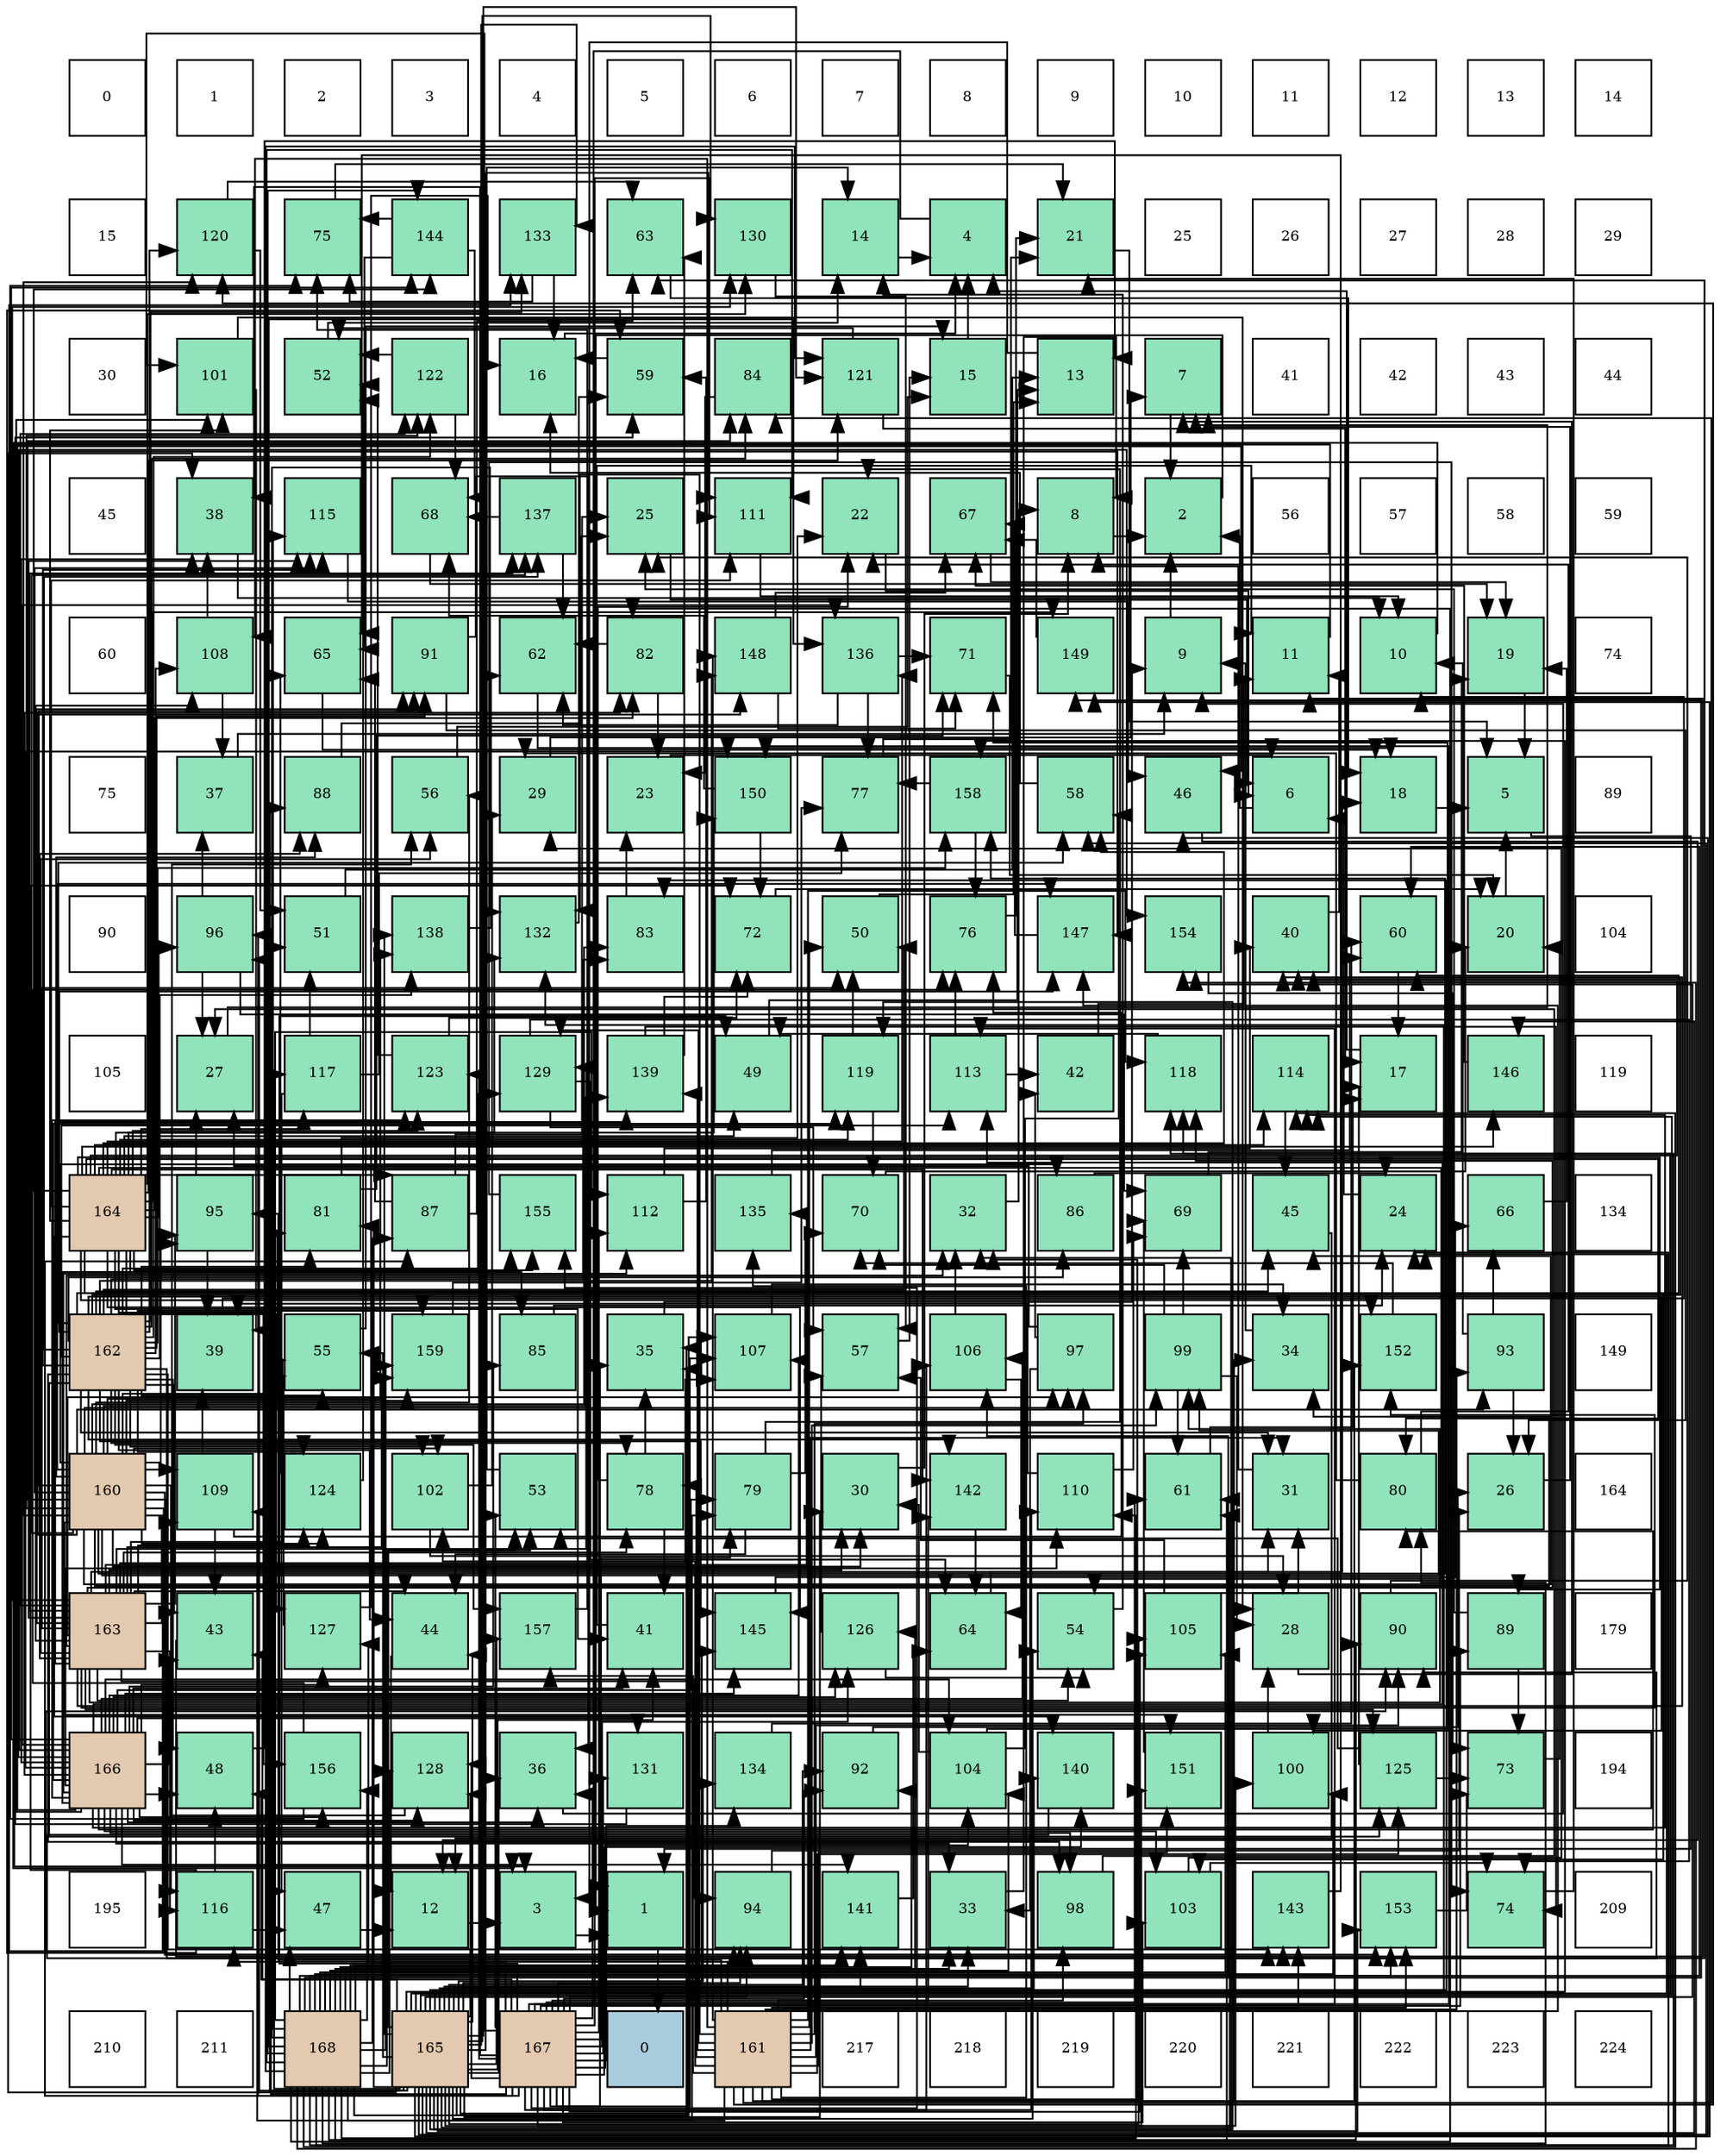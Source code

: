 digraph layout{
 rankdir=TB;
 splines=ortho;
 node [style=filled shape=square fixedsize=true width=0.6];
0[label="0", fontsize=8, fillcolor="#ffffff"];
1[label="1", fontsize=8, fillcolor="#ffffff"];
2[label="2", fontsize=8, fillcolor="#ffffff"];
3[label="3", fontsize=8, fillcolor="#ffffff"];
4[label="4", fontsize=8, fillcolor="#ffffff"];
5[label="5", fontsize=8, fillcolor="#ffffff"];
6[label="6", fontsize=8, fillcolor="#ffffff"];
7[label="7", fontsize=8, fillcolor="#ffffff"];
8[label="8", fontsize=8, fillcolor="#ffffff"];
9[label="9", fontsize=8, fillcolor="#ffffff"];
10[label="10", fontsize=8, fillcolor="#ffffff"];
11[label="11", fontsize=8, fillcolor="#ffffff"];
12[label="12", fontsize=8, fillcolor="#ffffff"];
13[label="13", fontsize=8, fillcolor="#ffffff"];
14[label="14", fontsize=8, fillcolor="#ffffff"];
15[label="15", fontsize=8, fillcolor="#ffffff"];
16[label="120", fontsize=8, fillcolor="#91e3bb"];
17[label="75", fontsize=8, fillcolor="#91e3bb"];
18[label="144", fontsize=8, fillcolor="#91e3bb"];
19[label="133", fontsize=8, fillcolor="#91e3bb"];
20[label="63", fontsize=8, fillcolor="#91e3bb"];
21[label="130", fontsize=8, fillcolor="#91e3bb"];
22[label="14", fontsize=8, fillcolor="#91e3bb"];
23[label="4", fontsize=8, fillcolor="#91e3bb"];
24[label="21", fontsize=8, fillcolor="#91e3bb"];
25[label="25", fontsize=8, fillcolor="#ffffff"];
26[label="26", fontsize=8, fillcolor="#ffffff"];
27[label="27", fontsize=8, fillcolor="#ffffff"];
28[label="28", fontsize=8, fillcolor="#ffffff"];
29[label="29", fontsize=8, fillcolor="#ffffff"];
30[label="30", fontsize=8, fillcolor="#ffffff"];
31[label="101", fontsize=8, fillcolor="#91e3bb"];
32[label="52", fontsize=8, fillcolor="#91e3bb"];
33[label="122", fontsize=8, fillcolor="#91e3bb"];
34[label="16", fontsize=8, fillcolor="#91e3bb"];
35[label="59", fontsize=8, fillcolor="#91e3bb"];
36[label="84", fontsize=8, fillcolor="#91e3bb"];
37[label="121", fontsize=8, fillcolor="#91e3bb"];
38[label="15", fontsize=8, fillcolor="#91e3bb"];
39[label="13", fontsize=8, fillcolor="#91e3bb"];
40[label="7", fontsize=8, fillcolor="#91e3bb"];
41[label="41", fontsize=8, fillcolor="#ffffff"];
42[label="42", fontsize=8, fillcolor="#ffffff"];
43[label="43", fontsize=8, fillcolor="#ffffff"];
44[label="44", fontsize=8, fillcolor="#ffffff"];
45[label="45", fontsize=8, fillcolor="#ffffff"];
46[label="38", fontsize=8, fillcolor="#91e3bb"];
47[label="115", fontsize=8, fillcolor="#91e3bb"];
48[label="68", fontsize=8, fillcolor="#91e3bb"];
49[label="137", fontsize=8, fillcolor="#91e3bb"];
50[label="25", fontsize=8, fillcolor="#91e3bb"];
51[label="111", fontsize=8, fillcolor="#91e3bb"];
52[label="22", fontsize=8, fillcolor="#91e3bb"];
53[label="67", fontsize=8, fillcolor="#91e3bb"];
54[label="8", fontsize=8, fillcolor="#91e3bb"];
55[label="2", fontsize=8, fillcolor="#91e3bb"];
56[label="56", fontsize=8, fillcolor="#ffffff"];
57[label="57", fontsize=8, fillcolor="#ffffff"];
58[label="58", fontsize=8, fillcolor="#ffffff"];
59[label="59", fontsize=8, fillcolor="#ffffff"];
60[label="60", fontsize=8, fillcolor="#ffffff"];
61[label="108", fontsize=8, fillcolor="#91e3bb"];
62[label="65", fontsize=8, fillcolor="#91e3bb"];
63[label="91", fontsize=8, fillcolor="#91e3bb"];
64[label="62", fontsize=8, fillcolor="#91e3bb"];
65[label="82", fontsize=8, fillcolor="#91e3bb"];
66[label="148", fontsize=8, fillcolor="#91e3bb"];
67[label="136", fontsize=8, fillcolor="#91e3bb"];
68[label="71", fontsize=8, fillcolor="#91e3bb"];
69[label="149", fontsize=8, fillcolor="#91e3bb"];
70[label="9", fontsize=8, fillcolor="#91e3bb"];
71[label="11", fontsize=8, fillcolor="#91e3bb"];
72[label="10", fontsize=8, fillcolor="#91e3bb"];
73[label="19", fontsize=8, fillcolor="#91e3bb"];
74[label="74", fontsize=8, fillcolor="#ffffff"];
75[label="75", fontsize=8, fillcolor="#ffffff"];
76[label="37", fontsize=8, fillcolor="#91e3bb"];
77[label="88", fontsize=8, fillcolor="#91e3bb"];
78[label="56", fontsize=8, fillcolor="#91e3bb"];
79[label="29", fontsize=8, fillcolor="#91e3bb"];
80[label="23", fontsize=8, fillcolor="#91e3bb"];
81[label="150", fontsize=8, fillcolor="#91e3bb"];
82[label="77", fontsize=8, fillcolor="#91e3bb"];
83[label="158", fontsize=8, fillcolor="#91e3bb"];
84[label="58", fontsize=8, fillcolor="#91e3bb"];
85[label="46", fontsize=8, fillcolor="#91e3bb"];
86[label="6", fontsize=8, fillcolor="#91e3bb"];
87[label="18", fontsize=8, fillcolor="#91e3bb"];
88[label="5", fontsize=8, fillcolor="#91e3bb"];
89[label="89", fontsize=8, fillcolor="#ffffff"];
90[label="90", fontsize=8, fillcolor="#ffffff"];
91[label="96", fontsize=8, fillcolor="#91e3bb"];
92[label="51", fontsize=8, fillcolor="#91e3bb"];
93[label="138", fontsize=8, fillcolor="#91e3bb"];
94[label="132", fontsize=8, fillcolor="#91e3bb"];
95[label="83", fontsize=8, fillcolor="#91e3bb"];
96[label="72", fontsize=8, fillcolor="#91e3bb"];
97[label="50", fontsize=8, fillcolor="#91e3bb"];
98[label="76", fontsize=8, fillcolor="#91e3bb"];
99[label="147", fontsize=8, fillcolor="#91e3bb"];
100[label="154", fontsize=8, fillcolor="#91e3bb"];
101[label="40", fontsize=8, fillcolor="#91e3bb"];
102[label="60", fontsize=8, fillcolor="#91e3bb"];
103[label="20", fontsize=8, fillcolor="#91e3bb"];
104[label="104", fontsize=8, fillcolor="#ffffff"];
105[label="105", fontsize=8, fillcolor="#ffffff"];
106[label="27", fontsize=8, fillcolor="#91e3bb"];
107[label="117", fontsize=8, fillcolor="#91e3bb"];
108[label="123", fontsize=8, fillcolor="#91e3bb"];
109[label="129", fontsize=8, fillcolor="#91e3bb"];
110[label="139", fontsize=8, fillcolor="#91e3bb"];
111[label="49", fontsize=8, fillcolor="#91e3bb"];
112[label="119", fontsize=8, fillcolor="#91e3bb"];
113[label="113", fontsize=8, fillcolor="#91e3bb"];
114[label="42", fontsize=8, fillcolor="#91e3bb"];
115[label="118", fontsize=8, fillcolor="#91e3bb"];
116[label="114", fontsize=8, fillcolor="#91e3bb"];
117[label="17", fontsize=8, fillcolor="#91e3bb"];
118[label="146", fontsize=8, fillcolor="#91e3bb"];
119[label="119", fontsize=8, fillcolor="#ffffff"];
120[label="164", fontsize=8, fillcolor="#e3c9af"];
121[label="95", fontsize=8, fillcolor="#91e3bb"];
122[label="81", fontsize=8, fillcolor="#91e3bb"];
123[label="87", fontsize=8, fillcolor="#91e3bb"];
124[label="155", fontsize=8, fillcolor="#91e3bb"];
125[label="112", fontsize=8, fillcolor="#91e3bb"];
126[label="135", fontsize=8, fillcolor="#91e3bb"];
127[label="70", fontsize=8, fillcolor="#91e3bb"];
128[label="32", fontsize=8, fillcolor="#91e3bb"];
129[label="86", fontsize=8, fillcolor="#91e3bb"];
130[label="69", fontsize=8, fillcolor="#91e3bb"];
131[label="45", fontsize=8, fillcolor="#91e3bb"];
132[label="24", fontsize=8, fillcolor="#91e3bb"];
133[label="66", fontsize=8, fillcolor="#91e3bb"];
134[label="134", fontsize=8, fillcolor="#ffffff"];
135[label="162", fontsize=8, fillcolor="#e3c9af"];
136[label="39", fontsize=8, fillcolor="#91e3bb"];
137[label="55", fontsize=8, fillcolor="#91e3bb"];
138[label="159", fontsize=8, fillcolor="#91e3bb"];
139[label="85", fontsize=8, fillcolor="#91e3bb"];
140[label="35", fontsize=8, fillcolor="#91e3bb"];
141[label="107", fontsize=8, fillcolor="#91e3bb"];
142[label="57", fontsize=8, fillcolor="#91e3bb"];
143[label="106", fontsize=8, fillcolor="#91e3bb"];
144[label="97", fontsize=8, fillcolor="#91e3bb"];
145[label="99", fontsize=8, fillcolor="#91e3bb"];
146[label="34", fontsize=8, fillcolor="#91e3bb"];
147[label="152", fontsize=8, fillcolor="#91e3bb"];
148[label="93", fontsize=8, fillcolor="#91e3bb"];
149[label="149", fontsize=8, fillcolor="#ffffff"];
150[label="160", fontsize=8, fillcolor="#e3c9af"];
151[label="109", fontsize=8, fillcolor="#91e3bb"];
152[label="124", fontsize=8, fillcolor="#91e3bb"];
153[label="102", fontsize=8, fillcolor="#91e3bb"];
154[label="53", fontsize=8, fillcolor="#91e3bb"];
155[label="78", fontsize=8, fillcolor="#91e3bb"];
156[label="79", fontsize=8, fillcolor="#91e3bb"];
157[label="30", fontsize=8, fillcolor="#91e3bb"];
158[label="142", fontsize=8, fillcolor="#91e3bb"];
159[label="110", fontsize=8, fillcolor="#91e3bb"];
160[label="61", fontsize=8, fillcolor="#91e3bb"];
161[label="31", fontsize=8, fillcolor="#91e3bb"];
162[label="80", fontsize=8, fillcolor="#91e3bb"];
163[label="26", fontsize=8, fillcolor="#91e3bb"];
164[label="164", fontsize=8, fillcolor="#ffffff"];
165[label="163", fontsize=8, fillcolor="#e3c9af"];
166[label="43", fontsize=8, fillcolor="#91e3bb"];
167[label="127", fontsize=8, fillcolor="#91e3bb"];
168[label="44", fontsize=8, fillcolor="#91e3bb"];
169[label="157", fontsize=8, fillcolor="#91e3bb"];
170[label="41", fontsize=8, fillcolor="#91e3bb"];
171[label="145", fontsize=8, fillcolor="#91e3bb"];
172[label="126", fontsize=8, fillcolor="#91e3bb"];
173[label="64", fontsize=8, fillcolor="#91e3bb"];
174[label="54", fontsize=8, fillcolor="#91e3bb"];
175[label="105", fontsize=8, fillcolor="#91e3bb"];
176[label="28", fontsize=8, fillcolor="#91e3bb"];
177[label="90", fontsize=8, fillcolor="#91e3bb"];
178[label="89", fontsize=8, fillcolor="#91e3bb"];
179[label="179", fontsize=8, fillcolor="#ffffff"];
180[label="166", fontsize=8, fillcolor="#e3c9af"];
181[label="48", fontsize=8, fillcolor="#91e3bb"];
182[label="156", fontsize=8, fillcolor="#91e3bb"];
183[label="128", fontsize=8, fillcolor="#91e3bb"];
184[label="36", fontsize=8, fillcolor="#91e3bb"];
185[label="131", fontsize=8, fillcolor="#91e3bb"];
186[label="134", fontsize=8, fillcolor="#91e3bb"];
187[label="92", fontsize=8, fillcolor="#91e3bb"];
188[label="104", fontsize=8, fillcolor="#91e3bb"];
189[label="140", fontsize=8, fillcolor="#91e3bb"];
190[label="151", fontsize=8, fillcolor="#91e3bb"];
191[label="100", fontsize=8, fillcolor="#91e3bb"];
192[label="125", fontsize=8, fillcolor="#91e3bb"];
193[label="73", fontsize=8, fillcolor="#91e3bb"];
194[label="194", fontsize=8, fillcolor="#ffffff"];
195[label="195", fontsize=8, fillcolor="#ffffff"];
196[label="116", fontsize=8, fillcolor="#91e3bb"];
197[label="47", fontsize=8, fillcolor="#91e3bb"];
198[label="12", fontsize=8, fillcolor="#91e3bb"];
199[label="3", fontsize=8, fillcolor="#91e3bb"];
200[label="1", fontsize=8, fillcolor="#91e3bb"];
201[label="94", fontsize=8, fillcolor="#91e3bb"];
202[label="141", fontsize=8, fillcolor="#91e3bb"];
203[label="33", fontsize=8, fillcolor="#91e3bb"];
204[label="98", fontsize=8, fillcolor="#91e3bb"];
205[label="103", fontsize=8, fillcolor="#91e3bb"];
206[label="143", fontsize=8, fillcolor="#91e3bb"];
207[label="153", fontsize=8, fillcolor="#91e3bb"];
208[label="74", fontsize=8, fillcolor="#91e3bb"];
209[label="209", fontsize=8, fillcolor="#ffffff"];
210[label="210", fontsize=8, fillcolor="#ffffff"];
211[label="211", fontsize=8, fillcolor="#ffffff"];
212[label="168", fontsize=8, fillcolor="#e3c9af"];
213[label="165", fontsize=8, fillcolor="#e3c9af"];
214[label="167", fontsize=8, fillcolor="#e3c9af"];
215[label="0", fontsize=8, fillcolor="#a9ccde"];
216[label="161", fontsize=8, fillcolor="#e3c9af"];
217[label="217", fontsize=8, fillcolor="#ffffff"];
218[label="218", fontsize=8, fillcolor="#ffffff"];
219[label="219", fontsize=8, fillcolor="#ffffff"];
220[label="220", fontsize=8, fillcolor="#ffffff"];
221[label="221", fontsize=8, fillcolor="#ffffff"];
222[label="222", fontsize=8, fillcolor="#ffffff"];
223[label="223", fontsize=8, fillcolor="#ffffff"];
224[label="224", fontsize=8, fillcolor="#ffffff"];
edge [constraint=false, style=vis];200 -> 215;
55 -> 200;
199 -> 200;
23 -> 200;
88 -> 200;
86 -> 55;
40 -> 55;
54 -> 55;
70 -> 55;
72 -> 199;
71 -> 199;
198 -> 199;
39 -> 199;
22 -> 23;
38 -> 23;
34 -> 23;
117 -> 23;
87 -> 88;
73 -> 88;
103 -> 88;
24 -> 88;
52 -> 86;
80 -> 86;
132 -> 86;
50 -> 86;
163 -> 40;
106 -> 40;
176 -> 40;
79 -> 40;
157 -> 54;
161 -> 54;
128 -> 54;
203 -> 54;
146 -> 70;
140 -> 70;
184 -> 70;
76 -> 70;
46 -> 72;
136 -> 72;
101 -> 71;
170 -> 71;
114 -> 71;
166 -> 71;
168 -> 198;
131 -> 198;
85 -> 198;
197 -> 198;
181 -> 39;
111 -> 39;
97 -> 39;
92 -> 39;
32 -> 22;
154 -> 22;
174 -> 22;
137 -> 38;
78 -> 38;
142 -> 38;
84 -> 34;
35 -> 34;
102 -> 117;
160 -> 117;
64 -> 87;
20 -> 87;
173 -> 87;
62 -> 87;
133 -> 73;
53 -> 73;
48 -> 73;
130 -> 73;
127 -> 103;
68 -> 103;
96 -> 103;
193 -> 103;
208 -> 24;
17 -> 24;
98 -> 24;
82 -> 24;
155 -> 52;
155 -> 140;
155 -> 170;
156 -> 52;
156 -> 168;
156 -> 127;
162 -> 52;
162 -> 79;
122 -> 52;
122 -> 68;
65 -> 80;
65 -> 64;
95 -> 80;
36 -> 80;
139 -> 132;
129 -> 132;
123 -> 50;
123 -> 20;
123 -> 62;
77 -> 50;
178 -> 50;
178 -> 193;
177 -> 50;
63 -> 163;
63 -> 184;
187 -> 163;
148 -> 72;
148 -> 163;
148 -> 133;
201 -> 163;
121 -> 106;
121 -> 136;
91 -> 106;
91 -> 76;
91 -> 130;
144 -> 106;
144 -> 203;
144 -> 114;
204 -> 106;
145 -> 176;
145 -> 160;
145 -> 130;
145 -> 127;
191 -> 176;
31 -> 176;
31 -> 136;
153 -> 176;
153 -> 79;
205 -> 79;
205 -> 208;
188 -> 157;
188 -> 84;
188 -> 68;
175 -> 161;
175 -> 142;
143 -> 128;
143 -> 173;
141 -> 146;
61 -> 76;
61 -> 46;
151 -> 136;
151 -> 166;
151 -> 98;
159 -> 136;
159 -> 130;
51 -> 72;
125 -> 101;
125 -> 35;
113 -> 114;
113 -> 98;
116 -> 131;
47 -> 85;
196 -> 197;
196 -> 181;
196 -> 35;
196 -> 96;
107 -> 197;
107 -> 92;
107 -> 82;
115 -> 111;
112 -> 97;
112 -> 127;
16 -> 92;
16 -> 20;
37 -> 117;
37 -> 32;
33 -> 32;
33 -> 48;
108 -> 32;
108 -> 96;
152 -> 32;
152 -> 62;
192 -> 117;
192 -> 154;
192 -> 193;
172 -> 174;
172 -> 142;
167 -> 34;
167 -> 137;
183 -> 78;
109 -> 142;
109 -> 173;
109 -> 208;
21 -> 142;
185 -> 35;
94 -> 35;
19 -> 34;
19 -> 17;
186 -> 102;
126 -> 102;
67 -> 64;
67 -> 68;
67 -> 82;
49 -> 64;
49 -> 48;
93 -> 64;
110 -> 20;
110 -> 96;
110 -> 208;
189 -> 20;
202 -> 173;
158 -> 173;
206 -> 62;
18 -> 62;
18 -> 48;
18 -> 17;
171 -> 133;
118 -> 53;
99 -> 53;
66 -> 53;
66 -> 68;
69 -> 53;
81 -> 48;
81 -> 96;
190 -> 130;
147 -> 127;
207 -> 193;
100 -> 193;
124 -> 208;
182 -> 17;
182 -> 98;
169 -> 17;
83 -> 98;
83 -> 82;
138 -> 82;
150 -> 157;
150 -> 146;
150 -> 131;
150 -> 78;
150 -> 122;
150 -> 95;
150 -> 36;
150 -> 129;
150 -> 77;
150 -> 177;
150 -> 63;
150 -> 148;
150 -> 121;
150 -> 144;
150 -> 145;
150 -> 153;
150 -> 151;
150 -> 47;
150 -> 196;
150 -> 16;
150 -> 33;
150 -> 152;
150 -> 19;
150 -> 49;
150 -> 93;
150 -> 110;
150 -> 206;
150 -> 99;
150 -> 66;
150 -> 190;
150 -> 207;
150 -> 83;
150 -> 138;
216 -> 161;
216 -> 128;
216 -> 146;
216 -> 97;
216 -> 155;
216 -> 36;
216 -> 177;
216 -> 148;
216 -> 121;
216 -> 144;
216 -> 145;
216 -> 153;
216 -> 61;
216 -> 151;
216 -> 196;
216 -> 115;
216 -> 16;
216 -> 192;
216 -> 109;
216 -> 94;
216 -> 126;
216 -> 110;
216 -> 158;
216 -> 206;
216 -> 99;
216 -> 66;
216 -> 190;
216 -> 147;
216 -> 207;
216 -> 169;
135 -> 161;
135 -> 101;
135 -> 166;
135 -> 168;
135 -> 131;
135 -> 181;
135 -> 97;
135 -> 137;
135 -> 84;
135 -> 102;
135 -> 155;
135 -> 122;
135 -> 95;
135 -> 36;
135 -> 129;
135 -> 177;
135 -> 63;
135 -> 204;
135 -> 191;
135 -> 153;
135 -> 61;
135 -> 113;
135 -> 47;
135 -> 16;
135 -> 33;
135 -> 152;
135 -> 192;
135 -> 109;
135 -> 19;
135 -> 49;
135 -> 93;
135 -> 158;
135 -> 206;
135 -> 171;
135 -> 99;
135 -> 66;
135 -> 169;
135 -> 83;
135 -> 138;
165 -> 157;
165 -> 161;
165 -> 128;
165 -> 101;
165 -> 168;
165 -> 97;
165 -> 174;
165 -> 137;
165 -> 78;
165 -> 155;
165 -> 77;
165 -> 63;
165 -> 201;
165 -> 121;
165 -> 144;
165 -> 145;
165 -> 141;
165 -> 61;
165 -> 151;
165 -> 47;
165 -> 196;
165 -> 115;
165 -> 33;
165 -> 152;
165 -> 192;
165 -> 109;
165 -> 21;
165 -> 126;
165 -> 49;
165 -> 110;
165 -> 147;
165 -> 138;
120 -> 101;
120 -> 170;
120 -> 111;
120 -> 174;
120 -> 84;
120 -> 162;
120 -> 65;
120 -> 139;
120 -> 123;
120 -> 178;
120 -> 91;
120 -> 31;
120 -> 205;
120 -> 51;
120 -> 116;
120 -> 107;
120 -> 112;
120 -> 37;
120 -> 108;
120 -> 167;
120 -> 21;
120 -> 94;
120 -> 67;
120 -> 189;
120 -> 158;
120 -> 18;
120 -> 171;
120 -> 118;
120 -> 69;
120 -> 81;
120 -> 147;
120 -> 124;
120 -> 182;
213 -> 132;
213 -> 157;
213 -> 128;
213 -> 203;
213 -> 140;
213 -> 184;
213 -> 46;
213 -> 170;
213 -> 166;
213 -> 168;
213 -> 85;
213 -> 154;
213 -> 174;
213 -> 137;
213 -> 84;
213 -> 160;
213 -> 122;
213 -> 95;
213 -> 77;
213 -> 187;
213 -> 201;
213 -> 91;
213 -> 175;
213 -> 141;
213 -> 51;
213 -> 116;
213 -> 107;
213 -> 115;
213 -> 112;
213 -> 37;
213 -> 183;
213 -> 21;
213 -> 94;
213 -> 19;
213 -> 186;
213 -> 93;
213 -> 189;
213 -> 202;
213 -> 118;
213 -> 69;
213 -> 190;
213 -> 207;
213 -> 100;
213 -> 169;
213 -> 83;
180 -> 203;
180 -> 184;
180 -> 46;
180 -> 170;
180 -> 166;
180 -> 85;
180 -> 181;
180 -> 156;
180 -> 162;
180 -> 65;
180 -> 139;
180 -> 204;
180 -> 31;
180 -> 205;
180 -> 188;
180 -> 143;
180 -> 141;
180 -> 159;
180 -> 125;
180 -> 113;
180 -> 116;
180 -> 112;
180 -> 108;
180 -> 172;
180 -> 167;
180 -> 183;
180 -> 185;
180 -> 67;
180 -> 202;
180 -> 18;
180 -> 171;
180 -> 99;
180 -> 81;
180 -> 100;
180 -> 124;
180 -> 182;
214 -> 140;
214 -> 184;
214 -> 46;
214 -> 181;
214 -> 111;
214 -> 92;
214 -> 154;
214 -> 160;
214 -> 156;
214 -> 123;
214 -> 178;
214 -> 187;
214 -> 201;
214 -> 91;
214 -> 204;
214 -> 191;
214 -> 31;
214 -> 205;
214 -> 188;
214 -> 175;
214 -> 143;
214 -> 141;
214 -> 159;
214 -> 51;
214 -> 125;
214 -> 113;
214 -> 108;
214 -> 172;
214 -> 167;
214 -> 183;
214 -> 185;
214 -> 186;
214 -> 189;
214 -> 171;
214 -> 81;
214 -> 124;
212 -> 132;
212 -> 203;
212 -> 140;
212 -> 197;
212 -> 154;
212 -> 102;
212 -> 160;
212 -> 156;
212 -> 162;
212 -> 65;
212 -> 123;
212 -> 177;
212 -> 187;
212 -> 201;
212 -> 191;
212 -> 188;
212 -> 175;
212 -> 143;
212 -> 159;
212 -> 51;
212 -> 125;
212 -> 116;
212 -> 47;
212 -> 115;
212 -> 37;
212 -> 172;
212 -> 183;
212 -> 94;
212 -> 67;
212 -> 202;
212 -> 18;
212 -> 69;
212 -> 207;
212 -> 100;
212 -> 182;
212 -> 138;
edge [constraint=true, style=invis];
0 -> 15 -> 30 -> 45 -> 60 -> 75 -> 90 -> 105 -> 120 -> 135 -> 150 -> 165 -> 180 -> 195 -> 210;
1 -> 16 -> 31 -> 46 -> 61 -> 76 -> 91 -> 106 -> 121 -> 136 -> 151 -> 166 -> 181 -> 196 -> 211;
2 -> 17 -> 32 -> 47 -> 62 -> 77 -> 92 -> 107 -> 122 -> 137 -> 152 -> 167 -> 182 -> 197 -> 212;
3 -> 18 -> 33 -> 48 -> 63 -> 78 -> 93 -> 108 -> 123 -> 138 -> 153 -> 168 -> 183 -> 198 -> 213;
4 -> 19 -> 34 -> 49 -> 64 -> 79 -> 94 -> 109 -> 124 -> 139 -> 154 -> 169 -> 184 -> 199 -> 214;
5 -> 20 -> 35 -> 50 -> 65 -> 80 -> 95 -> 110 -> 125 -> 140 -> 155 -> 170 -> 185 -> 200 -> 215;
6 -> 21 -> 36 -> 51 -> 66 -> 81 -> 96 -> 111 -> 126 -> 141 -> 156 -> 171 -> 186 -> 201 -> 216;
7 -> 22 -> 37 -> 52 -> 67 -> 82 -> 97 -> 112 -> 127 -> 142 -> 157 -> 172 -> 187 -> 202 -> 217;
8 -> 23 -> 38 -> 53 -> 68 -> 83 -> 98 -> 113 -> 128 -> 143 -> 158 -> 173 -> 188 -> 203 -> 218;
9 -> 24 -> 39 -> 54 -> 69 -> 84 -> 99 -> 114 -> 129 -> 144 -> 159 -> 174 -> 189 -> 204 -> 219;
10 -> 25 -> 40 -> 55 -> 70 -> 85 -> 100 -> 115 -> 130 -> 145 -> 160 -> 175 -> 190 -> 205 -> 220;
11 -> 26 -> 41 -> 56 -> 71 -> 86 -> 101 -> 116 -> 131 -> 146 -> 161 -> 176 -> 191 -> 206 -> 221;
12 -> 27 -> 42 -> 57 -> 72 -> 87 -> 102 -> 117 -> 132 -> 147 -> 162 -> 177 -> 192 -> 207 -> 222;
13 -> 28 -> 43 -> 58 -> 73 -> 88 -> 103 -> 118 -> 133 -> 148 -> 163 -> 178 -> 193 -> 208 -> 223;
14 -> 29 -> 44 -> 59 -> 74 -> 89 -> 104 -> 119 -> 134 -> 149 -> 164 -> 179 -> 194 -> 209 -> 224;
rank = same {0 -> 1 -> 2 -> 3 -> 4 -> 5 -> 6 -> 7 -> 8 -> 9 -> 10 -> 11 -> 12 -> 13 -> 14};
rank = same {15 -> 16 -> 17 -> 18 -> 19 -> 20 -> 21 -> 22 -> 23 -> 24 -> 25 -> 26 -> 27 -> 28 -> 29};
rank = same {30 -> 31 -> 32 -> 33 -> 34 -> 35 -> 36 -> 37 -> 38 -> 39 -> 40 -> 41 -> 42 -> 43 -> 44};
rank = same {45 -> 46 -> 47 -> 48 -> 49 -> 50 -> 51 -> 52 -> 53 -> 54 -> 55 -> 56 -> 57 -> 58 -> 59};
rank = same {60 -> 61 -> 62 -> 63 -> 64 -> 65 -> 66 -> 67 -> 68 -> 69 -> 70 -> 71 -> 72 -> 73 -> 74};
rank = same {75 -> 76 -> 77 -> 78 -> 79 -> 80 -> 81 -> 82 -> 83 -> 84 -> 85 -> 86 -> 87 -> 88 -> 89};
rank = same {90 -> 91 -> 92 -> 93 -> 94 -> 95 -> 96 -> 97 -> 98 -> 99 -> 100 -> 101 -> 102 -> 103 -> 104};
rank = same {105 -> 106 -> 107 -> 108 -> 109 -> 110 -> 111 -> 112 -> 113 -> 114 -> 115 -> 116 -> 117 -> 118 -> 119};
rank = same {120 -> 121 -> 122 -> 123 -> 124 -> 125 -> 126 -> 127 -> 128 -> 129 -> 130 -> 131 -> 132 -> 133 -> 134};
rank = same {135 -> 136 -> 137 -> 138 -> 139 -> 140 -> 141 -> 142 -> 143 -> 144 -> 145 -> 146 -> 147 -> 148 -> 149};
rank = same {150 -> 151 -> 152 -> 153 -> 154 -> 155 -> 156 -> 157 -> 158 -> 159 -> 160 -> 161 -> 162 -> 163 -> 164};
rank = same {165 -> 166 -> 167 -> 168 -> 169 -> 170 -> 171 -> 172 -> 173 -> 174 -> 175 -> 176 -> 177 -> 178 -> 179};
rank = same {180 -> 181 -> 182 -> 183 -> 184 -> 185 -> 186 -> 187 -> 188 -> 189 -> 190 -> 191 -> 192 -> 193 -> 194};
rank = same {195 -> 196 -> 197 -> 198 -> 199 -> 200 -> 201 -> 202 -> 203 -> 204 -> 205 -> 206 -> 207 -> 208 -> 209};
rank = same {210 -> 211 -> 212 -> 213 -> 214 -> 215 -> 216 -> 217 -> 218 -> 219 -> 220 -> 221 -> 222 -> 223 -> 224};
}